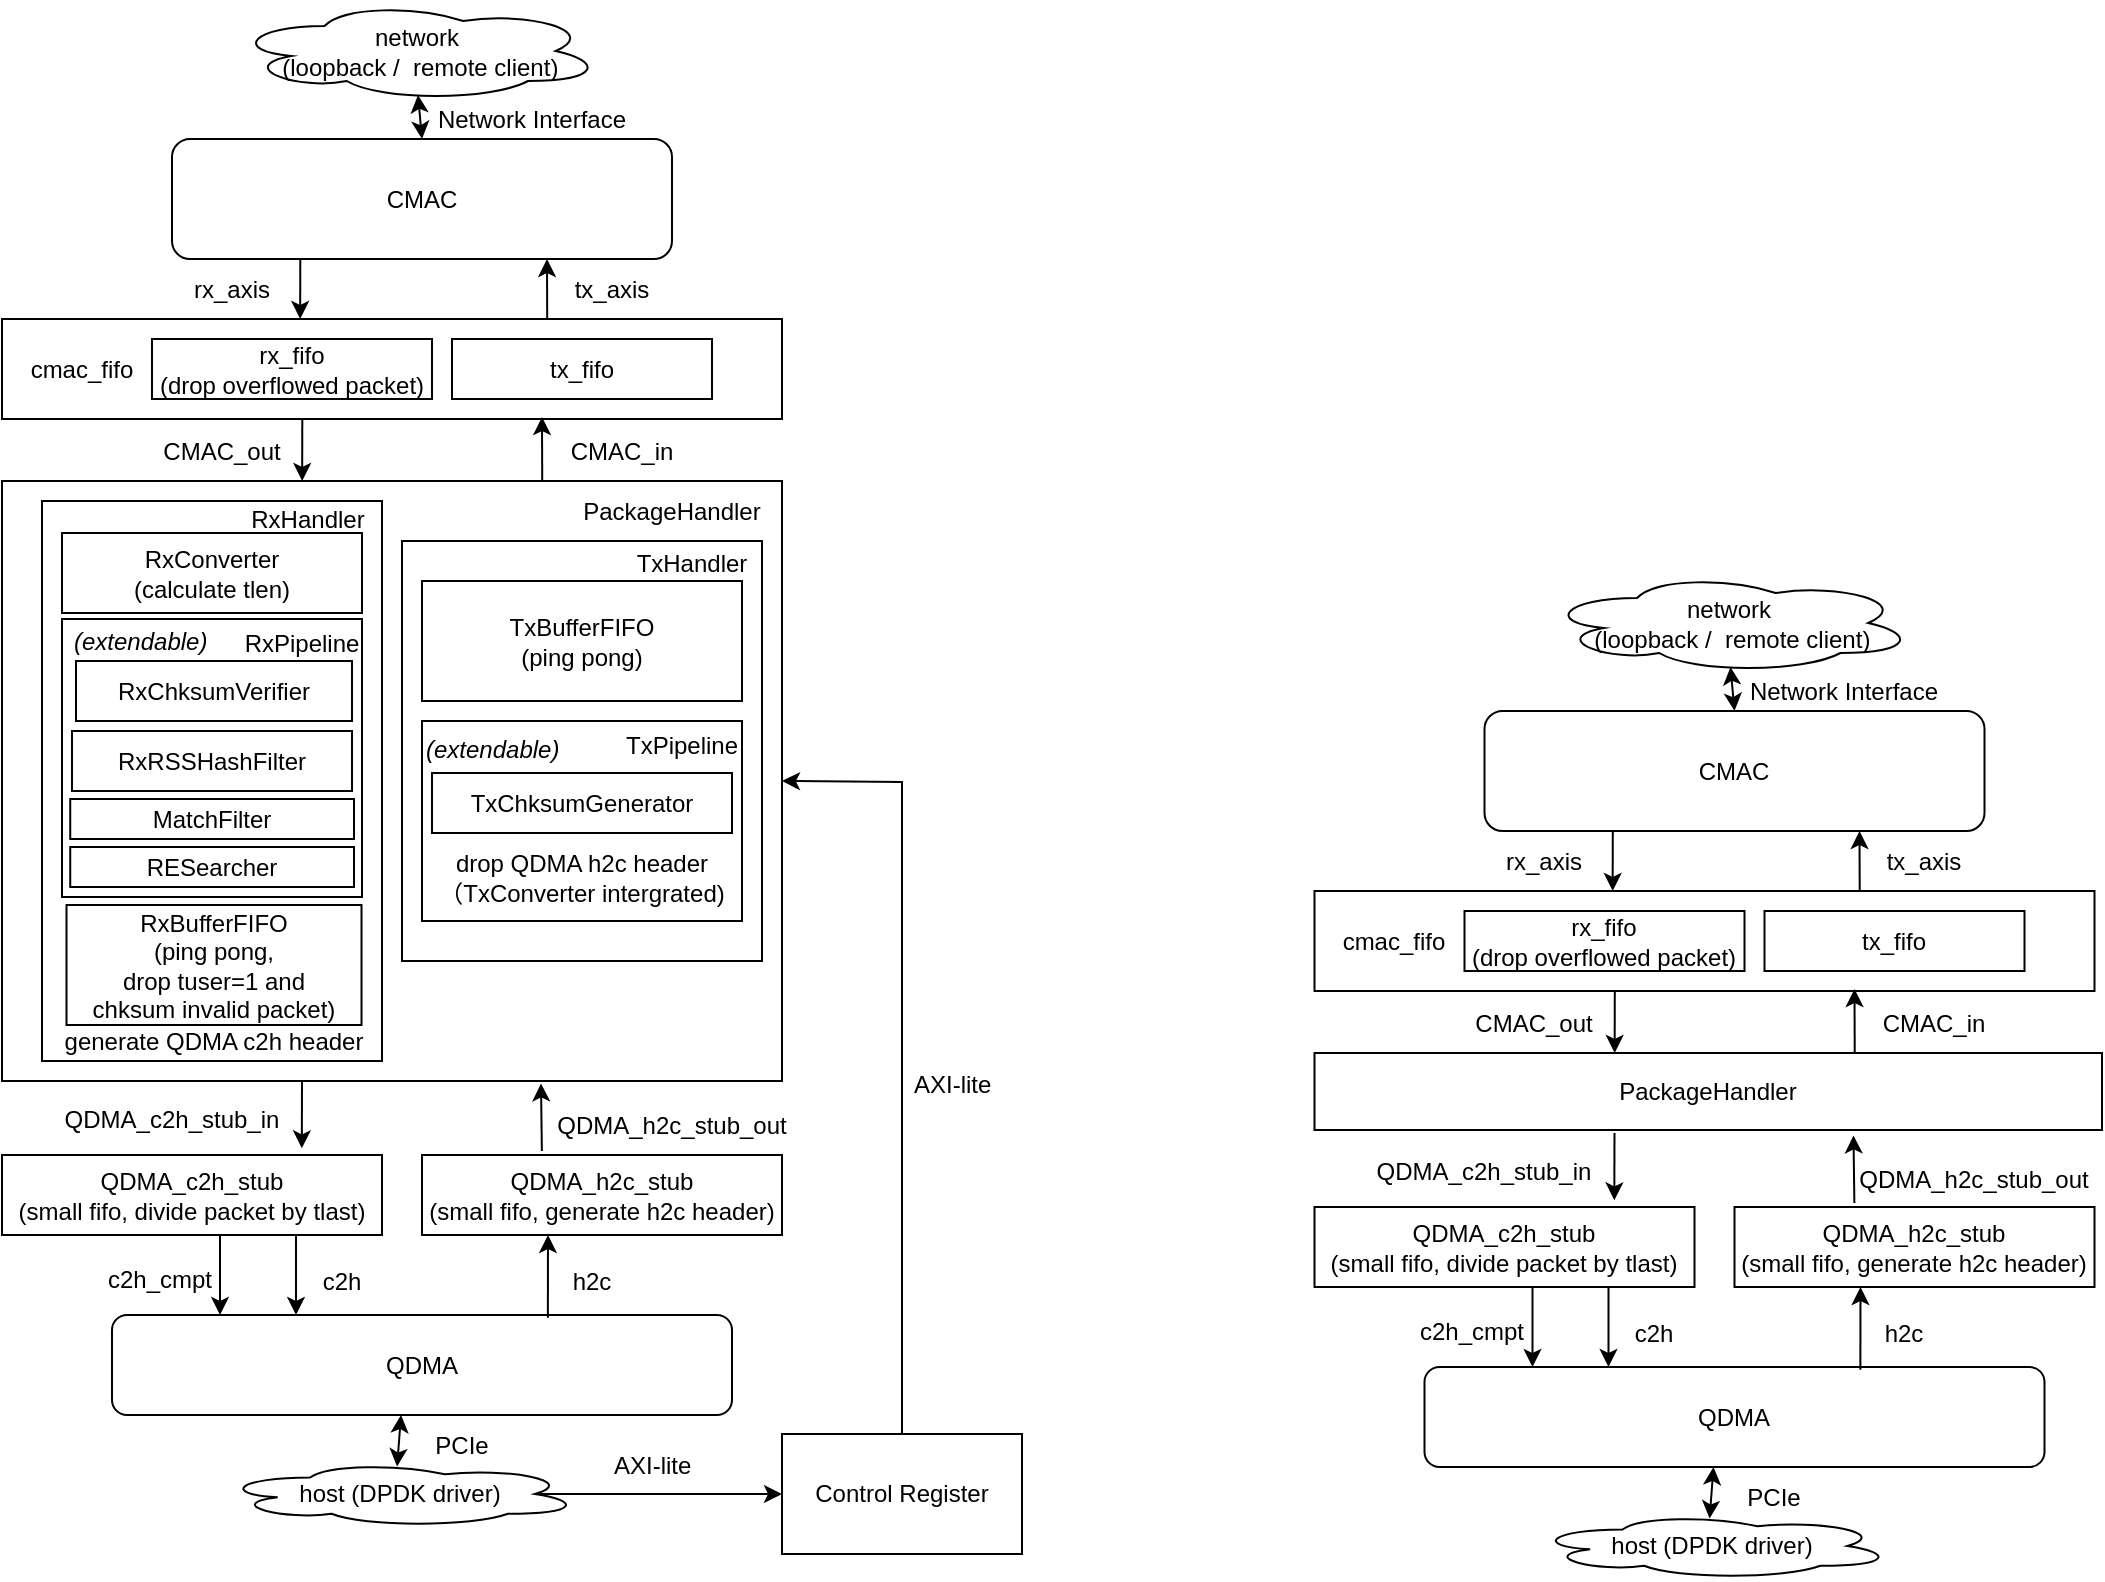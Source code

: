 <mxfile version="20.3.0" type="device"><diagram name="Page-1" id="10a91c8b-09ff-31b1-d368-03940ed4cc9e"><mxGraphModel dx="1640" dy="867" grid="0" gridSize="10" guides="1" tooltips="1" connect="1" arrows="1" fold="1" page="1" pageScale="1" pageWidth="1100" pageHeight="850" background="none" math="0" shadow="0"><root><mxCell id="0"/><mxCell id="1" parent="0"/><mxCell id="dtHkfrIz9JBEb75OTLEA-1" value="" style="rounded=0;whiteSpace=wrap;html=1;" parent="1" vertex="1"><mxGeometry x="40" y="275.5" width="390" height="300" as="geometry"/></mxCell><mxCell id="dtHkfrIz9JBEb75OTLEA-2" value="CMAC" style="rounded=1;whiteSpace=wrap;html=1;" parent="1" vertex="1"><mxGeometry x="125" y="104.5" width="250" height="60" as="geometry"/></mxCell><mxCell id="dtHkfrIz9JBEb75OTLEA-3" value="QDMA" style="rounded=1;whiteSpace=wrap;html=1;" parent="1" vertex="1"><mxGeometry x="95" y="692.5" width="310" height="50" as="geometry"/></mxCell><mxCell id="dtHkfrIz9JBEb75OTLEA-4" value="" style="endArrow=classic;html=1;rounded=0;entryX=0.75;entryY=1;entryDx=0;entryDy=0;exitX=0.699;exitY=0.04;exitDx=0;exitDy=0;exitPerimeter=0;" parent="1" source="nodOTidszILw2i9T6_AP-1" target="dtHkfrIz9JBEb75OTLEA-2" edge="1"><mxGeometry width="50" height="50" relative="1" as="geometry"><mxPoint x="313" y="274.5" as="sourcePoint"/><mxPoint y="254.5" as="targetPoint"/><Array as="points"/></mxGeometry></mxCell><mxCell id="dtHkfrIz9JBEb75OTLEA-7" value="" style="endArrow=classic;html=1;rounded=0;entryX=0.789;entryY=-0.083;entryDx=0;entryDy=0;entryPerimeter=0;" parent="1" target="nodOTidszILw2i9T6_AP-10" edge="1"><mxGeometry width="50" height="50" relative="1" as="geometry"><mxPoint x="190" y="575.5" as="sourcePoint"/><mxPoint x="188" y="565.5" as="targetPoint"/></mxGeometry></mxCell><mxCell id="dtHkfrIz9JBEb75OTLEA-8" value="" style="endArrow=classic;html=1;rounded=0;exitX=0.333;exitY=-0.05;exitDx=0;exitDy=0;exitPerimeter=0;entryX=0.691;entryY=1.004;entryDx=0;entryDy=0;entryPerimeter=0;" parent="1" source="nodOTidszILw2i9T6_AP-11" target="dtHkfrIz9JBEb75OTLEA-1" edge="1"><mxGeometry width="50" height="50" relative="1" as="geometry"><mxPoint x="313" y="565.5" as="sourcePoint"/><mxPoint x="313" y="525.5" as="targetPoint"/></mxGeometry></mxCell><mxCell id="dtHkfrIz9JBEb75OTLEA-9" value="CMAC_in" style="text;html=1;strokeColor=none;fillColor=none;align=center;verticalAlign=middle;whiteSpace=wrap;rounded=0;" parent="1" vertex="1"><mxGeometry x="320" y="245.5" width="60" height="30" as="geometry"/></mxCell><mxCell id="dtHkfrIz9JBEb75OTLEA-10" value="CMAC_out" style="text;html=1;strokeColor=none;fillColor=none;align=center;verticalAlign=middle;whiteSpace=wrap;rounded=0;" parent="1" vertex="1"><mxGeometry x="120" y="245.5" width="60" height="30" as="geometry"/></mxCell><mxCell id="dtHkfrIz9JBEb75OTLEA-11" value="QDMA_c2h_stub_in" style="text;html=1;strokeColor=none;fillColor=none;align=center;verticalAlign=middle;whiteSpace=wrap;rounded=0;" parent="1" vertex="1"><mxGeometry x="70" y="579.5" width="110" height="30" as="geometry"/></mxCell><mxCell id="dtHkfrIz9JBEb75OTLEA-12" value="QDMA_h2c_stub_out" style="text;html=1;strokeColor=none;fillColor=none;align=center;verticalAlign=middle;whiteSpace=wrap;rounded=0;" parent="1" vertex="1"><mxGeometry x="315" y="582.5" width="120" height="30" as="geometry"/></mxCell><mxCell id="dtHkfrIz9JBEb75OTLEA-13" value="" style="endArrow=classic;html=1;rounded=0;exitX=0.385;exitY=1;exitDx=0;exitDy=0;entryX=0.649;entryY=-0.003;entryDx=0;entryDy=0;entryPerimeter=0;exitPerimeter=0;" parent="1" source="nodOTidszILw2i9T6_AP-1" edge="1"><mxGeometry width="50" height="50" relative="1" as="geometry"><mxPoint x="190" y="226.25" as="sourcePoint"/><mxPoint x="190.08" y="275.5" as="targetPoint"/></mxGeometry></mxCell><mxCell id="dtHkfrIz9JBEb75OTLEA-14" value="PackageHandler" style="text;html=1;strokeColor=none;fillColor=none;align=center;verticalAlign=middle;whiteSpace=wrap;rounded=0;" parent="1" vertex="1"><mxGeometry x="295" y="275.5" width="160" height="30" as="geometry"/></mxCell><mxCell id="dtHkfrIz9JBEb75OTLEA-15" value="" style="rounded=0;whiteSpace=wrap;html=1;" parent="1" vertex="1"><mxGeometry x="60" y="285.5" width="170" height="280" as="geometry"/></mxCell><mxCell id="dtHkfrIz9JBEb75OTLEA-16" value="" style="rounded=0;whiteSpace=wrap;html=1;" parent="1" vertex="1"><mxGeometry x="240" y="305.5" width="180" height="210" as="geometry"/></mxCell><mxCell id="dtHkfrIz9JBEb75OTLEA-17" value="RxHandler" style="text;html=1;strokeColor=none;fillColor=none;align=center;verticalAlign=middle;whiteSpace=wrap;rounded=0;" parent="1" vertex="1"><mxGeometry x="163" y="279.5" width="60" height="30" as="geometry"/></mxCell><mxCell id="dtHkfrIz9JBEb75OTLEA-18" value="TxHandler" style="text;html=1;strokeColor=none;fillColor=none;align=center;verticalAlign=middle;whiteSpace=wrap;rounded=0;" parent="1" vertex="1"><mxGeometry x="355" y="301.5" width="60" height="30" as="geometry"/></mxCell><mxCell id="dtHkfrIz9JBEb75OTLEA-19" value="RxBufferFIFO&lt;br&gt;(ping pong,&lt;br&gt;drop tuser=1 and &lt;br&gt;chksum invalid packet)" style="rounded=0;whiteSpace=wrap;html=1;" parent="1" vertex="1"><mxGeometry x="72.25" y="487.5" width="147.5" height="60" as="geometry"/></mxCell><mxCell id="dtHkfrIz9JBEb75OTLEA-20" value="TxBufferFIFO&lt;br&gt;(ping pong)" style="rounded=0;whiteSpace=wrap;html=1;" parent="1" vertex="1"><mxGeometry x="250" y="325.5" width="160" height="60" as="geometry"/></mxCell><mxCell id="dtHkfrIz9JBEb75OTLEA-22" value="generate QDMA c2h header" style="text;html=1;strokeColor=none;fillColor=none;align=center;verticalAlign=middle;whiteSpace=wrap;rounded=0;" parent="1" vertex="1"><mxGeometry x="69.25" y="545.5" width="153.75" height="20" as="geometry"/></mxCell><mxCell id="nodOTidszILw2i9T6_AP-1" value="" style="rounded=0;whiteSpace=wrap;html=1;" parent="1" vertex="1"><mxGeometry x="40" y="194.5" width="390" height="50" as="geometry"/></mxCell><mxCell id="nodOTidszILw2i9T6_AP-2" value="" style="endArrow=classic;html=1;rounded=0;entryX=0.75;entryY=1;entryDx=0;entryDy=0;exitX=0.699;exitY=0.04;exitDx=0;exitDy=0;exitPerimeter=0;" parent="1" edge="1"><mxGeometry width="50" height="50" relative="1" as="geometry"><mxPoint x="310.11" y="275.5" as="sourcePoint"/><mxPoint x="310" y="243.5" as="targetPoint"/><Array as="points"/></mxGeometry></mxCell><mxCell id="nodOTidszILw2i9T6_AP-3" value="" style="endArrow=classic;html=1;rounded=0;exitX=0.385;exitY=1;exitDx=0;exitDy=0;entryX=0.649;entryY=-0.003;entryDx=0;entryDy=0;entryPerimeter=0;exitPerimeter=0;" parent="1" edge="1"><mxGeometry width="50" height="50" relative="1" as="geometry"><mxPoint x="189.15" y="164.5" as="sourcePoint"/><mxPoint x="189.08" y="194.5" as="targetPoint"/></mxGeometry></mxCell><mxCell id="nodOTidszILw2i9T6_AP-4" value="rx_axis" style="text;html=1;strokeColor=none;fillColor=none;align=center;verticalAlign=middle;whiteSpace=wrap;rounded=0;" parent="1" vertex="1"><mxGeometry x="125" y="164.5" width="60" height="30" as="geometry"/></mxCell><mxCell id="nodOTidszILw2i9T6_AP-5" value="tx_axis" style="text;html=1;strokeColor=none;fillColor=none;align=center;verticalAlign=middle;whiteSpace=wrap;rounded=0;" parent="1" vertex="1"><mxGeometry x="315" y="164.5" width="60" height="30" as="geometry"/></mxCell><mxCell id="nodOTidszILw2i9T6_AP-7" value="tx_fifo" style="rounded=0;whiteSpace=wrap;html=1;" parent="1" vertex="1"><mxGeometry x="265" y="204.5" width="130" height="30" as="geometry"/></mxCell><mxCell id="nodOTidszILw2i9T6_AP-8" value="rx_fifo&lt;br&gt;(drop overflowed packet)" style="rounded=0;whiteSpace=wrap;html=1;" parent="1" vertex="1"><mxGeometry x="115" y="204.5" width="140" height="30" as="geometry"/></mxCell><mxCell id="nodOTidszILw2i9T6_AP-9" value="cmac_fifo" style="text;html=1;strokeColor=none;fillColor=none;align=center;verticalAlign=middle;whiteSpace=wrap;rounded=0;" parent="1" vertex="1"><mxGeometry x="50" y="204.5" width="60" height="30" as="geometry"/></mxCell><mxCell id="nodOTidszILw2i9T6_AP-10" value="QDMA_c2h_stub&lt;br&gt;(small fifo, divide packet by tlast)" style="rounded=0;whiteSpace=wrap;html=1;" parent="1" vertex="1"><mxGeometry x="40" y="612.5" width="190" height="40" as="geometry"/></mxCell><mxCell id="nodOTidszILw2i9T6_AP-11" value="QDMA_h2c_stub&lt;br&gt;(small fifo, generate h2c header)" style="rounded=0;whiteSpace=wrap;html=1;" parent="1" vertex="1"><mxGeometry x="250" y="612.5" width="180" height="40" as="geometry"/></mxCell><mxCell id="nodOTidszILw2i9T6_AP-12" value="" style="endArrow=classic;html=1;rounded=0;exitX=0.581;exitY=1;exitDx=0;exitDy=0;exitPerimeter=0;" parent="1" edge="1"><mxGeometry width="50" height="50" relative="1" as="geometry"><mxPoint x="187.005" y="652.5" as="sourcePoint"/><mxPoint x="187" y="692.5" as="targetPoint"/></mxGeometry></mxCell><mxCell id="nodOTidszILw2i9T6_AP-13" value="" style="endArrow=classic;html=1;rounded=0;exitX=0.274;exitY=0.027;exitDx=0;exitDy=0;exitPerimeter=0;" parent="1" edge="1"><mxGeometry width="50" height="50" relative="1" as="geometry"><mxPoint x="312.94" y="693.85" as="sourcePoint"/><mxPoint x="313" y="652.5" as="targetPoint"/></mxGeometry></mxCell><mxCell id="nodOTidszILw2i9T6_AP-14" value="" style="endArrow=classic;html=1;rounded=0;exitX=0.581;exitY=1;exitDx=0;exitDy=0;exitPerimeter=0;" parent="1" edge="1"><mxGeometry width="50" height="50" relative="1" as="geometry"><mxPoint x="149.005" y="652.5" as="sourcePoint"/><mxPoint x="149" y="692.5" as="targetPoint"/></mxGeometry></mxCell><mxCell id="nodOTidszILw2i9T6_AP-15" value="h2c" style="text;html=1;strokeColor=none;fillColor=none;align=center;verticalAlign=middle;whiteSpace=wrap;rounded=0;" parent="1" vertex="1"><mxGeometry x="305" y="660.5" width="60" height="30" as="geometry"/></mxCell><mxCell id="nodOTidszILw2i9T6_AP-16" value="c2h" style="text;html=1;strokeColor=none;fillColor=none;align=center;verticalAlign=middle;whiteSpace=wrap;rounded=0;" parent="1" vertex="1"><mxGeometry x="180" y="660.5" width="60" height="30" as="geometry"/></mxCell><mxCell id="nodOTidszILw2i9T6_AP-17" value="c2h_cmpt" style="text;html=1;strokeColor=none;fillColor=none;align=center;verticalAlign=middle;whiteSpace=wrap;rounded=0;" parent="1" vertex="1"><mxGeometry x="89" y="659.5" width="60" height="30" as="geometry"/></mxCell><mxCell id="nodOTidszILw2i9T6_AP-18" value="" style="endArrow=classic;startArrow=classic;html=1;rounded=0;exitX=0.5;exitY=0;exitDx=0;exitDy=0;entryX=0.475;entryY=0.95;entryDx=0;entryDy=0;entryPerimeter=0;" parent="1" source="dtHkfrIz9JBEb75OTLEA-2" edge="1"><mxGeometry width="50" height="50" relative="1" as="geometry"><mxPoint x="220" y="104.5" as="sourcePoint"/><mxPoint x="248" y="82.5" as="targetPoint"/></mxGeometry></mxCell><mxCell id="nodOTidszILw2i9T6_AP-19" value="network&lt;br&gt;&amp;nbsp;(loopback /&amp;nbsp; remote client)" style="ellipse;shape=cloud;whiteSpace=wrap;html=1;" parent="1" vertex="1"><mxGeometry x="155" y="35.5" width="185" height="50" as="geometry"/></mxCell><mxCell id="nodOTidszILw2i9T6_AP-20" value="host (DPDK driver)" style="ellipse;shape=cloud;whiteSpace=wrap;html=1;" parent="1" vertex="1"><mxGeometry x="149" y="765.5" width="180" height="33" as="geometry"/></mxCell><mxCell id="nodOTidszILw2i9T6_AP-21" value="" style="endArrow=classic;startArrow=classic;html=1;rounded=0;exitX=0.492;exitY=0.083;exitDx=0;exitDy=0;exitPerimeter=0;" parent="1" source="nodOTidszILw2i9T6_AP-20" edge="1"><mxGeometry width="50" height="50" relative="1" as="geometry"><mxPoint x="240" y="762.5" as="sourcePoint"/><mxPoint x="239.5" y="742.5" as="targetPoint"/></mxGeometry></mxCell><mxCell id="Yl5fisW4BCtIjIbpK4oJ-1" value="" style="rounded=0;whiteSpace=wrap;html=1;" parent="1" vertex="1"><mxGeometry x="70" y="344.5" width="150" height="139" as="geometry"/></mxCell><mxCell id="Yl5fisW4BCtIjIbpK4oJ-4" value="RxConverter&lt;br&gt;(calculate tlen)" style="rounded=0;whiteSpace=wrap;html=1;" parent="1" vertex="1"><mxGeometry x="70" y="301.5" width="150" height="40" as="geometry"/></mxCell><mxCell id="Yl5fisW4BCtIjIbpK4oJ-6" value="" style="rounded=0;whiteSpace=wrap;html=1;" parent="1" vertex="1"><mxGeometry x="250" y="395.5" width="160" height="100" as="geometry"/></mxCell><mxCell id="Yl5fisW4BCtIjIbpK4oJ-7" value="RxPipeline" style="text;html=1;strokeColor=none;fillColor=none;align=center;verticalAlign=middle;whiteSpace=wrap;rounded=0;" parent="1" vertex="1"><mxGeometry x="160" y="341.5" width="60" height="30" as="geometry"/></mxCell><mxCell id="Yl5fisW4BCtIjIbpK4oJ-8" value="TxPipeline" style="text;html=1;strokeColor=none;fillColor=none;align=center;verticalAlign=middle;whiteSpace=wrap;rounded=0;" parent="1" vertex="1"><mxGeometry x="350" y="393" width="60" height="30" as="geometry"/></mxCell><mxCell id="Yl5fisW4BCtIjIbpK4oJ-9" value="TxChksumGenerator" style="rounded=0;whiteSpace=wrap;html=1;" parent="1" vertex="1"><mxGeometry x="255" y="421.5" width="150" height="30" as="geometry"/></mxCell><mxCell id="Yl5fisW4BCtIjIbpK4oJ-10" value="RxChksumVerifier" style="rounded=0;whiteSpace=wrap;html=1;" parent="1" vertex="1"><mxGeometry x="77" y="365.5" width="138" height="30" as="geometry"/></mxCell><mxCell id="dtHkfrIz9JBEb75OTLEA-23" value="drop QDMA h2c header&lt;br&gt;（TxConverter intergrated)" style="text;html=1;strokeColor=none;fillColor=none;align=center;verticalAlign=middle;whiteSpace=wrap;rounded=0;" parent="1" vertex="1"><mxGeometry x="255" y="458.5" width="150" height="30" as="geometry"/></mxCell><mxCell id="e9LWyvwaafT9kk6aTbq7-3" value="RxRSSHashFilter" style="rounded=0;whiteSpace=wrap;html=1;" parent="1" vertex="1"><mxGeometry x="75" y="400.5" width="140" height="30" as="geometry"/></mxCell><mxCell id="e9LWyvwaafT9kk6aTbq7-4" value="MatchFilter&lt;br&gt;" style="rounded=0;whiteSpace=wrap;html=1;" parent="1" vertex="1"><mxGeometry x="74.12" y="434.5" width="141.88" height="20" as="geometry"/></mxCell><mxCell id="7v4iVqrt_Hp3tBjC9E_--1" value="PCIe" style="text;html=1;strokeColor=none;fillColor=none;align=center;verticalAlign=middle;whiteSpace=wrap;rounded=0;" parent="1" vertex="1"><mxGeometry x="240" y="742.5" width="60" height="30" as="geometry"/></mxCell><mxCell id="7v4iVqrt_Hp3tBjC9E_--2" value="Network Interface" style="text;html=1;strokeColor=none;fillColor=none;align=center;verticalAlign=middle;whiteSpace=wrap;rounded=0;" parent="1" vertex="1"><mxGeometry x="255" y="85.5" width="100" height="19" as="geometry"/></mxCell><mxCell id="7v4iVqrt_Hp3tBjC9E_--4" value="&lt;i&gt;(extendable)&lt;/i&gt;" style="text;whiteSpace=wrap;html=1;" parent="1" vertex="1"><mxGeometry x="74" y="341.5" width="90" height="40" as="geometry"/></mxCell><mxCell id="7v4iVqrt_Hp3tBjC9E_--5" value="&lt;i&gt;(extendable)&lt;/i&gt;" style="text;whiteSpace=wrap;html=1;" parent="1" vertex="1"><mxGeometry x="250" y="395.5" width="90" height="40" as="geometry"/></mxCell><mxCell id="7gj6JPWr_WwUFzm6i9zG-2" value="RESearcher" style="rounded=0;whiteSpace=wrap;html=1;" parent="1" vertex="1"><mxGeometry x="74.12" y="458.5" width="141.88" height="20" as="geometry"/></mxCell><mxCell id="UGwXfTx-VLXLDFy2t6I--2" value="CMAC" style="rounded=1;whiteSpace=wrap;html=1;" parent="1" vertex="1"><mxGeometry x="781.25" y="390.5" width="250" height="60" as="geometry"/></mxCell><mxCell id="UGwXfTx-VLXLDFy2t6I--3" value="QDMA" style="rounded=1;whiteSpace=wrap;html=1;" parent="1" vertex="1"><mxGeometry x="751.25" y="718.5" width="310" height="50" as="geometry"/></mxCell><mxCell id="UGwXfTx-VLXLDFy2t6I--4" value="" style="endArrow=classic;html=1;rounded=0;entryX=0.75;entryY=1;entryDx=0;entryDy=0;exitX=0.699;exitY=0.04;exitDx=0;exitDy=0;exitPerimeter=0;" parent="1" source="UGwXfTx-VLXLDFy2t6I--18" target="UGwXfTx-VLXLDFy2t6I--2" edge="1"><mxGeometry width="50" height="50" relative="1" as="geometry"><mxPoint x="969.25" y="560.5" as="sourcePoint"/><mxPoint x="656.25" y="540.5" as="targetPoint"/><Array as="points"/></mxGeometry></mxCell><mxCell id="UGwXfTx-VLXLDFy2t6I--5" value="" style="endArrow=classic;html=1;rounded=0;entryX=0.789;entryY=-0.083;entryDx=0;entryDy=0;entryPerimeter=0;" parent="1" target="UGwXfTx-VLXLDFy2t6I--26" edge="1"><mxGeometry width="50" height="50" relative="1" as="geometry"><mxPoint x="846.25" y="601.5" as="sourcePoint"/><mxPoint x="844.25" y="591.5" as="targetPoint"/></mxGeometry></mxCell><mxCell id="UGwXfTx-VLXLDFy2t6I--6" value="" style="endArrow=classic;html=1;rounded=0;exitX=0.333;exitY=-0.05;exitDx=0;exitDy=0;exitPerimeter=0;entryX=0.691;entryY=1.004;entryDx=0;entryDy=0;entryPerimeter=0;" parent="1" source="UGwXfTx-VLXLDFy2t6I--27" edge="1"><mxGeometry width="50" height="50" relative="1" as="geometry"><mxPoint x="969.25" y="591.5" as="sourcePoint"/><mxPoint x="965.74" y="602.7" as="targetPoint"/></mxGeometry></mxCell><mxCell id="UGwXfTx-VLXLDFy2t6I--7" value="CMAC_in" style="text;html=1;strokeColor=none;fillColor=none;align=center;verticalAlign=middle;whiteSpace=wrap;rounded=0;" parent="1" vertex="1"><mxGeometry x="976.25" y="531.5" width="60" height="30" as="geometry"/></mxCell><mxCell id="UGwXfTx-VLXLDFy2t6I--8" value="CMAC_out" style="text;html=1;strokeColor=none;fillColor=none;align=center;verticalAlign=middle;whiteSpace=wrap;rounded=0;" parent="1" vertex="1"><mxGeometry x="776.25" y="531.5" width="60" height="30" as="geometry"/></mxCell><mxCell id="UGwXfTx-VLXLDFy2t6I--9" value="QDMA_c2h_stub_in" style="text;html=1;strokeColor=none;fillColor=none;align=center;verticalAlign=middle;whiteSpace=wrap;rounded=0;" parent="1" vertex="1"><mxGeometry x="726.25" y="605.5" width="110" height="30" as="geometry"/></mxCell><mxCell id="UGwXfTx-VLXLDFy2t6I--10" value="" style="endArrow=classic;html=1;rounded=0;exitX=0.385;exitY=1;exitDx=0;exitDy=0;entryX=0.649;entryY=-0.003;entryDx=0;entryDy=0;entryPerimeter=0;exitPerimeter=0;" parent="1" source="UGwXfTx-VLXLDFy2t6I--18" edge="1"><mxGeometry width="50" height="50" relative="1" as="geometry"><mxPoint x="846.25" y="512.25" as="sourcePoint"/><mxPoint x="846.33" y="561.5" as="targetPoint"/></mxGeometry></mxCell><mxCell id="UGwXfTx-VLXLDFy2t6I--18" value="" style="rounded=0;whiteSpace=wrap;html=1;" parent="1" vertex="1"><mxGeometry x="696.25" y="480.5" width="390" height="50" as="geometry"/></mxCell><mxCell id="UGwXfTx-VLXLDFy2t6I--19" value="" style="endArrow=classic;html=1;rounded=0;entryX=0.75;entryY=1;entryDx=0;entryDy=0;exitX=0.699;exitY=0.04;exitDx=0;exitDy=0;exitPerimeter=0;" parent="1" edge="1"><mxGeometry width="50" height="50" relative="1" as="geometry"><mxPoint x="966.36" y="561.5" as="sourcePoint"/><mxPoint x="966.25" y="529.5" as="targetPoint"/><Array as="points"/></mxGeometry></mxCell><mxCell id="UGwXfTx-VLXLDFy2t6I--20" value="" style="endArrow=classic;html=1;rounded=0;exitX=0.385;exitY=1;exitDx=0;exitDy=0;entryX=0.649;entryY=-0.003;entryDx=0;entryDy=0;entryPerimeter=0;exitPerimeter=0;" parent="1" edge="1"><mxGeometry width="50" height="50" relative="1" as="geometry"><mxPoint x="845.4" y="450.5" as="sourcePoint"/><mxPoint x="845.33" y="480.5" as="targetPoint"/></mxGeometry></mxCell><mxCell id="UGwXfTx-VLXLDFy2t6I--21" value="rx_axis" style="text;html=1;strokeColor=none;fillColor=none;align=center;verticalAlign=middle;whiteSpace=wrap;rounded=0;" parent="1" vertex="1"><mxGeometry x="781.25" y="450.5" width="60" height="30" as="geometry"/></mxCell><mxCell id="UGwXfTx-VLXLDFy2t6I--22" value="tx_axis" style="text;html=1;strokeColor=none;fillColor=none;align=center;verticalAlign=middle;whiteSpace=wrap;rounded=0;" parent="1" vertex="1"><mxGeometry x="971.25" y="450.5" width="60" height="30" as="geometry"/></mxCell><mxCell id="UGwXfTx-VLXLDFy2t6I--23" value="tx_fifo" style="rounded=0;whiteSpace=wrap;html=1;" parent="1" vertex="1"><mxGeometry x="921.25" y="490.5" width="130" height="30" as="geometry"/></mxCell><mxCell id="UGwXfTx-VLXLDFy2t6I--24" value="rx_fifo&lt;br&gt;(drop overflowed packet)" style="rounded=0;whiteSpace=wrap;html=1;" parent="1" vertex="1"><mxGeometry x="771.25" y="490.5" width="140" height="30" as="geometry"/></mxCell><mxCell id="UGwXfTx-VLXLDFy2t6I--25" value="cmac_fifo" style="text;html=1;strokeColor=none;fillColor=none;align=center;verticalAlign=middle;whiteSpace=wrap;rounded=0;" parent="1" vertex="1"><mxGeometry x="706.25" y="490.5" width="60" height="30" as="geometry"/></mxCell><mxCell id="UGwXfTx-VLXLDFy2t6I--26" value="QDMA_c2h_stub&lt;br&gt;(small fifo, divide packet by tlast)" style="rounded=0;whiteSpace=wrap;html=1;" parent="1" vertex="1"><mxGeometry x="696.25" y="638.5" width="190" height="40" as="geometry"/></mxCell><mxCell id="UGwXfTx-VLXLDFy2t6I--27" value="QDMA_h2c_stub&lt;br&gt;(small fifo, generate h2c header)" style="rounded=0;whiteSpace=wrap;html=1;" parent="1" vertex="1"><mxGeometry x="906.25" y="638.5" width="180" height="40" as="geometry"/></mxCell><mxCell id="UGwXfTx-VLXLDFy2t6I--28" value="" style="endArrow=classic;html=1;rounded=0;exitX=0.581;exitY=1;exitDx=0;exitDy=0;exitPerimeter=0;" parent="1" edge="1"><mxGeometry width="50" height="50" relative="1" as="geometry"><mxPoint x="843.255" y="678.5" as="sourcePoint"/><mxPoint x="843.25" y="718.5" as="targetPoint"/></mxGeometry></mxCell><mxCell id="UGwXfTx-VLXLDFy2t6I--29" value="" style="endArrow=classic;html=1;rounded=0;exitX=0.274;exitY=0.027;exitDx=0;exitDy=0;exitPerimeter=0;" parent="1" edge="1"><mxGeometry width="50" height="50" relative="1" as="geometry"><mxPoint x="969.19" y="719.85" as="sourcePoint"/><mxPoint x="969.25" y="678.5" as="targetPoint"/></mxGeometry></mxCell><mxCell id="UGwXfTx-VLXLDFy2t6I--30" value="" style="endArrow=classic;html=1;rounded=0;exitX=0.581;exitY=1;exitDx=0;exitDy=0;exitPerimeter=0;" parent="1" edge="1"><mxGeometry width="50" height="50" relative="1" as="geometry"><mxPoint x="805.255" y="678.5" as="sourcePoint"/><mxPoint x="805.25" y="718.5" as="targetPoint"/></mxGeometry></mxCell><mxCell id="UGwXfTx-VLXLDFy2t6I--31" value="h2c" style="text;html=1;strokeColor=none;fillColor=none;align=center;verticalAlign=middle;whiteSpace=wrap;rounded=0;" parent="1" vertex="1"><mxGeometry x="961.25" y="686.5" width="60" height="30" as="geometry"/></mxCell><mxCell id="UGwXfTx-VLXLDFy2t6I--32" value="c2h" style="text;html=1;strokeColor=none;fillColor=none;align=center;verticalAlign=middle;whiteSpace=wrap;rounded=0;" parent="1" vertex="1"><mxGeometry x="836.25" y="686.5" width="60" height="30" as="geometry"/></mxCell><mxCell id="UGwXfTx-VLXLDFy2t6I--33" value="c2h_cmpt" style="text;html=1;strokeColor=none;fillColor=none;align=center;verticalAlign=middle;whiteSpace=wrap;rounded=0;" parent="1" vertex="1"><mxGeometry x="745.25" y="685.5" width="60" height="30" as="geometry"/></mxCell><mxCell id="UGwXfTx-VLXLDFy2t6I--34" value="" style="endArrow=classic;startArrow=classic;html=1;rounded=0;exitX=0.5;exitY=0;exitDx=0;exitDy=0;entryX=0.475;entryY=0.95;entryDx=0;entryDy=0;entryPerimeter=0;" parent="1" source="UGwXfTx-VLXLDFy2t6I--2" edge="1"><mxGeometry width="50" height="50" relative="1" as="geometry"><mxPoint x="876.25" y="390.5" as="sourcePoint"/><mxPoint x="904.25" y="368.5" as="targetPoint"/></mxGeometry></mxCell><mxCell id="UGwXfTx-VLXLDFy2t6I--35" value="network&lt;br&gt;&amp;nbsp;(loopback /&amp;nbsp; remote client)" style="ellipse;shape=cloud;whiteSpace=wrap;html=1;" parent="1" vertex="1"><mxGeometry x="811.25" y="321.5" width="185" height="50" as="geometry"/></mxCell><mxCell id="UGwXfTx-VLXLDFy2t6I--36" value="host (DPDK driver)" style="ellipse;shape=cloud;whiteSpace=wrap;html=1;" parent="1" vertex="1"><mxGeometry x="805.25" y="791.5" width="180" height="33" as="geometry"/></mxCell><mxCell id="UGwXfTx-VLXLDFy2t6I--37" value="" style="endArrow=classic;startArrow=classic;html=1;rounded=0;exitX=0.492;exitY=0.083;exitDx=0;exitDy=0;exitPerimeter=0;" parent="1" source="UGwXfTx-VLXLDFy2t6I--36" edge="1"><mxGeometry width="50" height="50" relative="1" as="geometry"><mxPoint x="896.25" y="788.5" as="sourcePoint"/><mxPoint x="895.75" y="768.5" as="targetPoint"/></mxGeometry></mxCell><mxCell id="UGwXfTx-VLXLDFy2t6I--48" value="PCIe" style="text;html=1;strokeColor=none;fillColor=none;align=center;verticalAlign=middle;whiteSpace=wrap;rounded=0;" parent="1" vertex="1"><mxGeometry x="896.25" y="768.5" width="60" height="30" as="geometry"/></mxCell><mxCell id="UGwXfTx-VLXLDFy2t6I--49" value="Network Interface" style="text;html=1;strokeColor=none;fillColor=none;align=center;verticalAlign=middle;whiteSpace=wrap;rounded=0;" parent="1" vertex="1"><mxGeometry x="911.25" y="371.5" width="100" height="19" as="geometry"/></mxCell><mxCell id="UGwXfTx-VLXLDFy2t6I--53" value="QDMA_h2c_stub_out" style="text;html=1;strokeColor=none;fillColor=none;align=center;verticalAlign=middle;whiteSpace=wrap;rounded=0;" parent="1" vertex="1"><mxGeometry x="966.25" y="609.5" width="120" height="30" as="geometry"/></mxCell><mxCell id="UGwXfTx-VLXLDFy2t6I--54" value="PackageHandler" style="rounded=0;whiteSpace=wrap;html=1;" parent="1" vertex="1"><mxGeometry x="696.25" y="561.5" width="393.75" height="38.5" as="geometry"/></mxCell><mxCell id="UGwXfTx-VLXLDFy2t6I--55" value="Control Register" style="rounded=0;whiteSpace=wrap;html=1;" parent="1" vertex="1"><mxGeometry x="430" y="752" width="120" height="60" as="geometry"/></mxCell><mxCell id="UGwXfTx-VLXLDFy2t6I--56" value="" style="endArrow=classic;html=1;rounded=0;exitX=0.875;exitY=0.5;exitDx=0;exitDy=0;exitPerimeter=0;entryX=0;entryY=0.5;entryDx=0;entryDy=0;" parent="1" source="nodOTidszILw2i9T6_AP-20" target="UGwXfTx-VLXLDFy2t6I--55" edge="1"><mxGeometry width="50" height="50" relative="1" as="geometry"><mxPoint x="470" y="510" as="sourcePoint"/><mxPoint x="520" y="460" as="targetPoint"/></mxGeometry></mxCell><mxCell id="UGwXfTx-VLXLDFy2t6I--57" value="" style="endArrow=classic;html=1;rounded=0;exitX=0.5;exitY=0;exitDx=0;exitDy=0;entryX=1;entryY=0.5;entryDx=0;entryDy=0;" parent="1" source="UGwXfTx-VLXLDFy2t6I--55" target="dtHkfrIz9JBEb75OTLEA-1" edge="1"><mxGeometry width="50" height="50" relative="1" as="geometry"><mxPoint x="470" y="510" as="sourcePoint"/><mxPoint x="490" y="470" as="targetPoint"/><Array as="points"><mxPoint x="490" y="426"/></Array></mxGeometry></mxCell><mxCell id="UGwXfTx-VLXLDFy2t6I--58" value="AXI-lite" style="text;strokeColor=none;fillColor=none;align=left;verticalAlign=middle;spacingLeft=4;spacingRight=4;overflow=hidden;points=[[0,0.5],[1,0.5]];portConstraint=eastwest;rotatable=0;" parent="1" vertex="1"><mxGeometry x="340" y="752" width="80" height="30" as="geometry"/></mxCell><mxCell id="UGwXfTx-VLXLDFy2t6I--59" value="AXI-lite" style="text;strokeColor=none;fillColor=none;align=left;verticalAlign=middle;spacingLeft=4;spacingRight=4;overflow=hidden;points=[[0,0.5],[1,0.5]];portConstraint=eastwest;rotatable=0;" parent="1" vertex="1"><mxGeometry x="490" y="561.5" width="80" height="30" as="geometry"/></mxCell></root></mxGraphModel></diagram></mxfile>